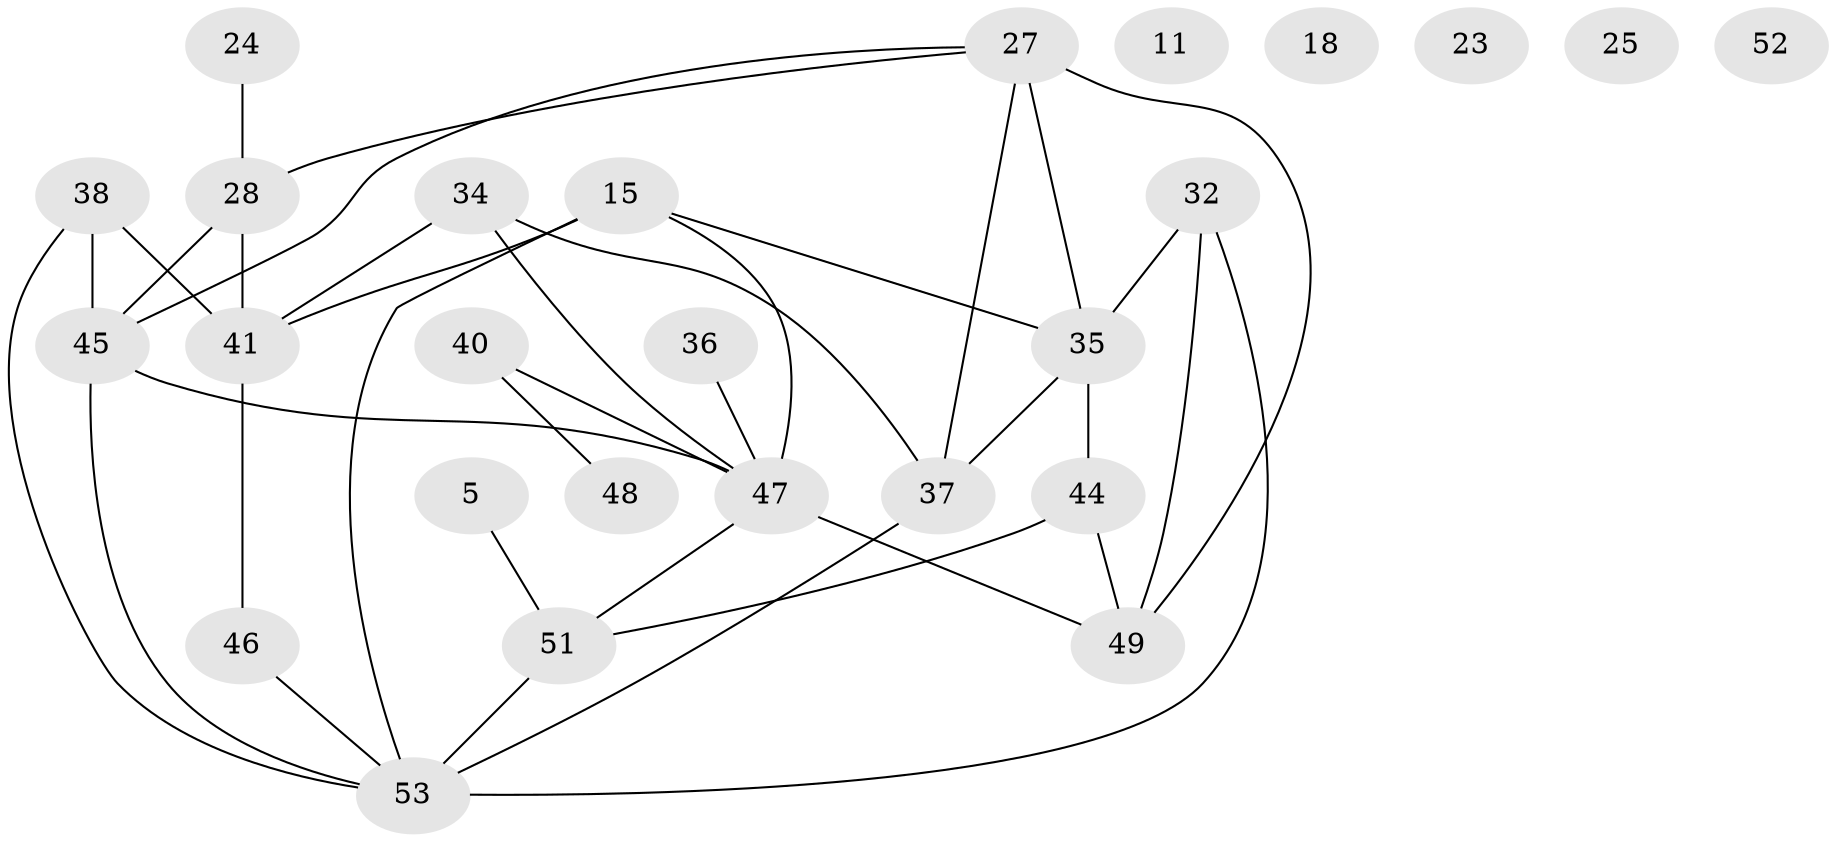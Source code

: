 // original degree distribution, {2: 0.16981132075471697, 8: 0.018867924528301886, 6: 0.07547169811320754, 1: 0.07547169811320754, 3: 0.18867924528301888, 4: 0.2641509433962264, 0: 0.09433962264150944, 5: 0.11320754716981132}
// Generated by graph-tools (version 1.1) at 2025/40/03/09/25 04:40:25]
// undirected, 26 vertices, 37 edges
graph export_dot {
graph [start="1"]
  node [color=gray90,style=filled];
  5;
  11;
  15 [super="+14"];
  18;
  23;
  24;
  25;
  27 [super="+19"];
  28 [super="+10"];
  32 [super="+21"];
  34;
  35 [super="+31+4"];
  36 [super="+17"];
  37;
  38;
  40 [super="+39"];
  41 [super="+7"];
  44 [super="+9"];
  45 [super="+30"];
  46;
  47 [super="+20+26"];
  48;
  49 [super="+43"];
  51 [super="+50"];
  52;
  53 [super="+12+29"];
  5 -- 51;
  15 -- 41 [weight=2];
  15 -- 53 [weight=3];
  15 -- 47;
  15 -- 35 [weight=2];
  24 -- 28;
  27 -- 37;
  27 -- 49 [weight=2];
  27 -- 28;
  27 -- 35;
  27 -- 45;
  28 -- 41;
  28 -- 45 [weight=2];
  32 -- 53;
  32 -- 49;
  32 -- 35;
  34 -- 37;
  34 -- 41;
  34 -- 47;
  35 -- 37 [weight=2];
  35 -- 44 [weight=2];
  36 -- 47 [weight=2];
  37 -- 53;
  38 -- 41 [weight=2];
  38 -- 45 [weight=2];
  38 -- 53;
  40 -- 47 [weight=2];
  40 -- 48;
  41 -- 46;
  44 -- 51;
  44 -- 49;
  45 -- 53;
  45 -- 47 [weight=3];
  46 -- 53;
  47 -- 49 [weight=2];
  47 -- 51 [weight=4];
  51 -- 53 [weight=4];
}
